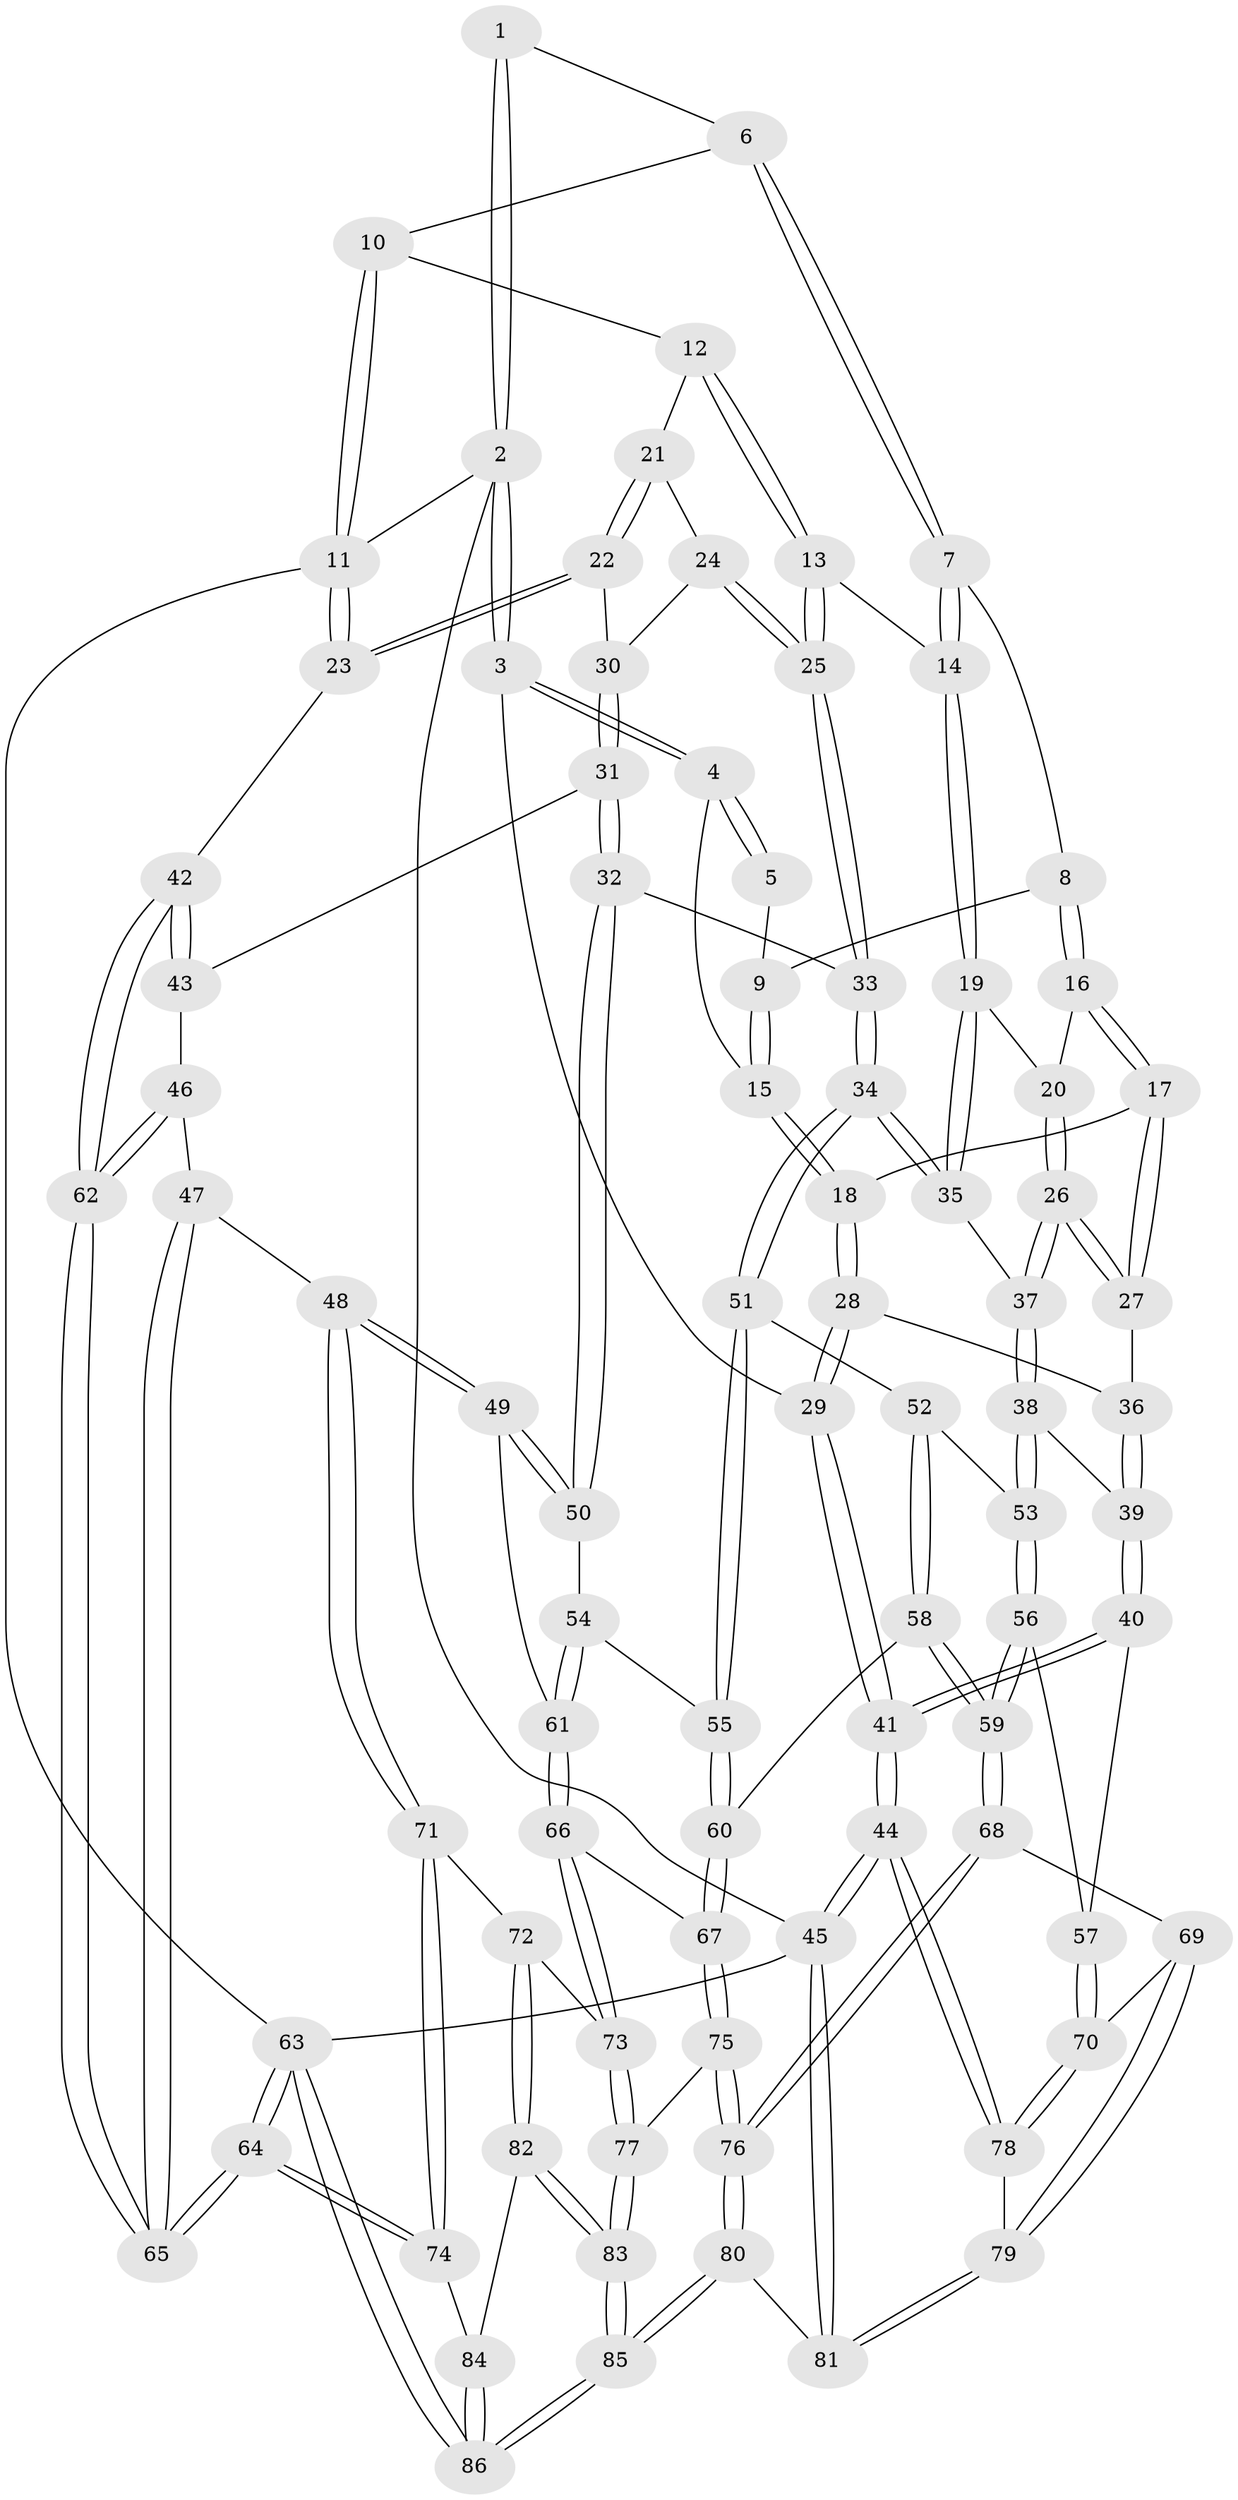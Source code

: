 // Generated by graph-tools (version 1.1) at 2025/38/03/09/25 02:38:20]
// undirected, 86 vertices, 212 edges
graph export_dot {
graph [start="1"]
  node [color=gray90,style=filled];
  1 [pos="+0.2634214544867546+0"];
  2 [pos="+0+0"];
  3 [pos="+0+0.15326560894101307"];
  4 [pos="+0+0.15865143744492946"];
  5 [pos="+0.16170553523461645+0.05022670427288425"];
  6 [pos="+0.4078921593582351+0"];
  7 [pos="+0.32774630010244044+0.1300843068425367"];
  8 [pos="+0.2852665685786286+0.18915369052797085"];
  9 [pos="+0.1493290445500933+0.1815898148160468"];
  10 [pos="+0.5093543579333042+0"];
  11 [pos="+1+0"];
  12 [pos="+0.5713435787933202+0.04143019793748803"];
  13 [pos="+0.5687549640141949+0.18430877117830283"];
  14 [pos="+0.4091180780521305+0.3012372617416576"];
  15 [pos="+0.12771007233168358+0.21428077336602314"];
  16 [pos="+0.2800295064298597+0.22292390972745624"];
  17 [pos="+0.16659975436441446+0.3276897149657022"];
  18 [pos="+0.1382316767317483+0.2860612371528774"];
  19 [pos="+0.3842548182524827+0.34095021594039765"];
  20 [pos="+0.2995991437122166+0.24997922295771177"];
  21 [pos="+0.7666791894437285+0.12040375130081983"];
  22 [pos="+1+0"];
  23 [pos="+1+0"];
  24 [pos="+0.8043339518998508+0.2578344556828007"];
  25 [pos="+0.6503063516274429+0.35557911449531276"];
  26 [pos="+0.22658929622751312+0.4238830319424955"];
  27 [pos="+0.17108235277304476+0.35139658045035643"];
  28 [pos="+0+0.29516978025205926"];
  29 [pos="+0+0.2739981822101256"];
  30 [pos="+0.8929751794745434+0.27908169965428076"];
  31 [pos="+0.8658259771859409+0.46280139396928177"];
  32 [pos="+0.7266445912501255+0.4637961650766279"];
  33 [pos="+0.6492406351382279+0.4152775024820052"];
  34 [pos="+0.5560696116060594+0.47229077003763237"];
  35 [pos="+0.37924569469940733+0.36669840339740123"];
  36 [pos="+0.05209269808537516+0.3895637099084912"];
  37 [pos="+0.24480493130487216+0.4496860749380893"];
  38 [pos="+0.24302841807138958+0.46256402227628857"];
  39 [pos="+0.035082982719792086+0.528793456877535"];
  40 [pos="+0+0.6526879090776615"];
  41 [pos="+0+0.6743149570994744"];
  42 [pos="+1+0.4394483233941614"];
  43 [pos="+0.8763519757137131+0.4695070034608784"];
  44 [pos="+0+0.8853047424201046"];
  45 [pos="+0+1"];
  46 [pos="+0.8977153231080226+0.6085816601902708"];
  47 [pos="+0.8731782954382613+0.6843910490396723"];
  48 [pos="+0.8642270191245173+0.692469584015295"];
  49 [pos="+0.775749989173803+0.6480731867682509"];
  50 [pos="+0.7300811491288121+0.5667635637356903"];
  51 [pos="+0.5509962557756117+0.48358184334462617"];
  52 [pos="+0.26602481376527276+0.5139102653110579"];
  53 [pos="+0.25718349198701534+0.5042832637273361"];
  54 [pos="+0.6741321447218903+0.6235761079462765"];
  55 [pos="+0.5101101943372155+0.6143652640415832"];
  56 [pos="+0.14531348071357708+0.6500436679047327"];
  57 [pos="+0.10779528832676802+0.6745456037464748"];
  58 [pos="+0.37731914107003556+0.6704632924959837"];
  59 [pos="+0.348516078741433+0.7154048502268799"];
  60 [pos="+0.49096648181948105+0.6483940384958433"];
  61 [pos="+0.6813559463940444+0.7092392487731969"];
  62 [pos="+1+0.5827908320459546"];
  63 [pos="+1+1"];
  64 [pos="+1+0.9201794240975499"];
  65 [pos="+1+0.740599949906721"];
  66 [pos="+0.6521936135595247+0.757399283640622"];
  67 [pos="+0.582829480180078+0.7611965986280665"];
  68 [pos="+0.33475575710804367+0.7487796375548819"];
  69 [pos="+0.24918613840062107+0.8226499534382191"];
  70 [pos="+0.21845958151321293+0.8120361152185744"];
  71 [pos="+0.8538264235094293+0.7443706287286246"];
  72 [pos="+0.8015210481085359+0.83540133079954"];
  73 [pos="+0.7380094918128862+0.8085042208595098"];
  74 [pos="+1+0.8935151360735949"];
  75 [pos="+0.5500062660744552+0.8667319403498968"];
  76 [pos="+0.4732841402524232+0.910507842752148"];
  77 [pos="+0.6134894344677632+0.9220844369314589"];
  78 [pos="+0+0.8765369112112543"];
  79 [pos="+0.2572946912555445+0.973050334160461"];
  80 [pos="+0.33523159793981105+1"];
  81 [pos="+0.3324532364791128+1"];
  82 [pos="+0.8085984805369917+0.8645066367451996"];
  83 [pos="+0.7199910493845307+1"];
  84 [pos="+0.8616156586347062+0.8827956396638985"];
  85 [pos="+0.7185383221736652+1"];
  86 [pos="+1+1"];
  1 -- 2;
  1 -- 2;
  1 -- 6;
  2 -- 3;
  2 -- 3;
  2 -- 11;
  2 -- 45;
  3 -- 4;
  3 -- 4;
  3 -- 29;
  4 -- 5;
  4 -- 5;
  4 -- 15;
  5 -- 9;
  6 -- 7;
  6 -- 7;
  6 -- 10;
  7 -- 8;
  7 -- 14;
  7 -- 14;
  8 -- 9;
  8 -- 16;
  8 -- 16;
  9 -- 15;
  9 -- 15;
  10 -- 11;
  10 -- 11;
  10 -- 12;
  11 -- 23;
  11 -- 23;
  11 -- 63;
  12 -- 13;
  12 -- 13;
  12 -- 21;
  13 -- 14;
  13 -- 25;
  13 -- 25;
  14 -- 19;
  14 -- 19;
  15 -- 18;
  15 -- 18;
  16 -- 17;
  16 -- 17;
  16 -- 20;
  17 -- 18;
  17 -- 27;
  17 -- 27;
  18 -- 28;
  18 -- 28;
  19 -- 20;
  19 -- 35;
  19 -- 35;
  20 -- 26;
  20 -- 26;
  21 -- 22;
  21 -- 22;
  21 -- 24;
  22 -- 23;
  22 -- 23;
  22 -- 30;
  23 -- 42;
  24 -- 25;
  24 -- 25;
  24 -- 30;
  25 -- 33;
  25 -- 33;
  26 -- 27;
  26 -- 27;
  26 -- 37;
  26 -- 37;
  27 -- 36;
  28 -- 29;
  28 -- 29;
  28 -- 36;
  29 -- 41;
  29 -- 41;
  30 -- 31;
  30 -- 31;
  31 -- 32;
  31 -- 32;
  31 -- 43;
  32 -- 33;
  32 -- 50;
  32 -- 50;
  33 -- 34;
  33 -- 34;
  34 -- 35;
  34 -- 35;
  34 -- 51;
  34 -- 51;
  35 -- 37;
  36 -- 39;
  36 -- 39;
  37 -- 38;
  37 -- 38;
  38 -- 39;
  38 -- 53;
  38 -- 53;
  39 -- 40;
  39 -- 40;
  40 -- 41;
  40 -- 41;
  40 -- 57;
  41 -- 44;
  41 -- 44;
  42 -- 43;
  42 -- 43;
  42 -- 62;
  42 -- 62;
  43 -- 46;
  44 -- 45;
  44 -- 45;
  44 -- 78;
  44 -- 78;
  45 -- 81;
  45 -- 81;
  45 -- 63;
  46 -- 47;
  46 -- 62;
  46 -- 62;
  47 -- 48;
  47 -- 65;
  47 -- 65;
  48 -- 49;
  48 -- 49;
  48 -- 71;
  48 -- 71;
  49 -- 50;
  49 -- 50;
  49 -- 61;
  50 -- 54;
  51 -- 52;
  51 -- 55;
  51 -- 55;
  52 -- 53;
  52 -- 58;
  52 -- 58;
  53 -- 56;
  53 -- 56;
  54 -- 55;
  54 -- 61;
  54 -- 61;
  55 -- 60;
  55 -- 60;
  56 -- 57;
  56 -- 59;
  56 -- 59;
  57 -- 70;
  57 -- 70;
  58 -- 59;
  58 -- 59;
  58 -- 60;
  59 -- 68;
  59 -- 68;
  60 -- 67;
  60 -- 67;
  61 -- 66;
  61 -- 66;
  62 -- 65;
  62 -- 65;
  63 -- 64;
  63 -- 64;
  63 -- 86;
  63 -- 86;
  64 -- 65;
  64 -- 65;
  64 -- 74;
  64 -- 74;
  66 -- 67;
  66 -- 73;
  66 -- 73;
  67 -- 75;
  67 -- 75;
  68 -- 69;
  68 -- 76;
  68 -- 76;
  69 -- 70;
  69 -- 79;
  69 -- 79;
  70 -- 78;
  70 -- 78;
  71 -- 72;
  71 -- 74;
  71 -- 74;
  72 -- 73;
  72 -- 82;
  72 -- 82;
  73 -- 77;
  73 -- 77;
  74 -- 84;
  75 -- 76;
  75 -- 76;
  75 -- 77;
  76 -- 80;
  76 -- 80;
  77 -- 83;
  77 -- 83;
  78 -- 79;
  79 -- 81;
  79 -- 81;
  80 -- 81;
  80 -- 85;
  80 -- 85;
  82 -- 83;
  82 -- 83;
  82 -- 84;
  83 -- 85;
  83 -- 85;
  84 -- 86;
  84 -- 86;
  85 -- 86;
  85 -- 86;
}

